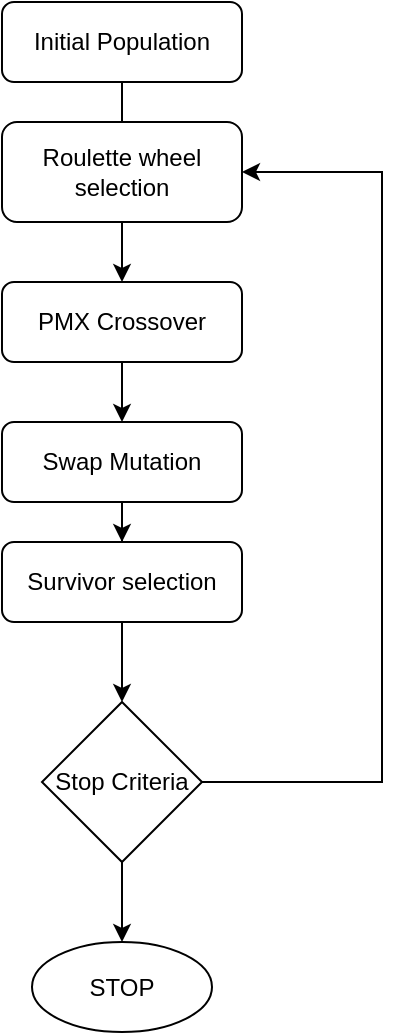 <mxfile version="20.4.0" type="device"><diagram id="C5RBs43oDa-KdzZeNtuy" name="Page-1"><mxGraphModel dx="1038" dy="528" grid="1" gridSize="10" guides="1" tooltips="1" connect="1" arrows="1" fold="1" page="1" pageScale="1" pageWidth="827" pageHeight="1169" math="0" shadow="0"><root><mxCell id="WIyWlLk6GJQsqaUBKTNV-0"/><mxCell id="WIyWlLk6GJQsqaUBKTNV-1" parent="WIyWlLk6GJQsqaUBKTNV-0"/><mxCell id="8SqKD9xuogm3IKuM03MU-0" style="edgeStyle=orthogonalEdgeStyle;rounded=0;orthogonalLoop=1;jettySize=auto;html=1;" edge="1" parent="WIyWlLk6GJQsqaUBKTNV-1" source="WIyWlLk6GJQsqaUBKTNV-3"><mxGeometry relative="1" as="geometry"><mxPoint x="400" y="170" as="targetPoint"/></mxGeometry></mxCell><mxCell id="WIyWlLk6GJQsqaUBKTNV-3" value="Initial Population" style="rounded=1;whiteSpace=wrap;html=1;fontSize=12;glass=0;strokeWidth=1;shadow=0;" parent="WIyWlLk6GJQsqaUBKTNV-1" vertex="1"><mxGeometry x="340" y="90" width="120" height="40" as="geometry"/></mxCell><mxCell id="8SqKD9xuogm3IKuM03MU-3" value="" style="edgeStyle=orthogonalEdgeStyle;rounded=0;orthogonalLoop=1;jettySize=auto;html=1;" edge="1" parent="WIyWlLk6GJQsqaUBKTNV-1" source="8SqKD9xuogm3IKuM03MU-1" target="8SqKD9xuogm3IKuM03MU-2"><mxGeometry relative="1" as="geometry"/></mxCell><mxCell id="8SqKD9xuogm3IKuM03MU-1" value="Roulette wheel selection" style="rounded=1;whiteSpace=wrap;html=1;" vertex="1" parent="WIyWlLk6GJQsqaUBKTNV-1"><mxGeometry x="340" y="150" width="120" height="50" as="geometry"/></mxCell><mxCell id="8SqKD9xuogm3IKuM03MU-5" value="" style="edgeStyle=orthogonalEdgeStyle;rounded=0;orthogonalLoop=1;jettySize=auto;html=1;" edge="1" parent="WIyWlLk6GJQsqaUBKTNV-1" source="8SqKD9xuogm3IKuM03MU-2" target="8SqKD9xuogm3IKuM03MU-4"><mxGeometry relative="1" as="geometry"/></mxCell><mxCell id="8SqKD9xuogm3IKuM03MU-2" value="PMX Crossover" style="whiteSpace=wrap;html=1;rounded=1;" vertex="1" parent="WIyWlLk6GJQsqaUBKTNV-1"><mxGeometry x="340" y="230" width="120" height="40" as="geometry"/></mxCell><mxCell id="8SqKD9xuogm3IKuM03MU-8" value="" style="edgeStyle=orthogonalEdgeStyle;rounded=0;orthogonalLoop=1;jettySize=auto;html=1;" edge="1" parent="WIyWlLk6GJQsqaUBKTNV-1" source="8SqKD9xuogm3IKuM03MU-4" target="8SqKD9xuogm3IKuM03MU-7"><mxGeometry relative="1" as="geometry"/></mxCell><mxCell id="8SqKD9xuogm3IKuM03MU-4" value="Swap Mutation" style="whiteSpace=wrap;html=1;rounded=1;" vertex="1" parent="WIyWlLk6GJQsqaUBKTNV-1"><mxGeometry x="340" y="300" width="120" height="40" as="geometry"/></mxCell><mxCell id="8SqKD9xuogm3IKuM03MU-12" style="edgeStyle=orthogonalEdgeStyle;rounded=0;orthogonalLoop=1;jettySize=auto;html=1;" edge="1" parent="WIyWlLk6GJQsqaUBKTNV-1" source="8SqKD9xuogm3IKuM03MU-7" target="8SqKD9xuogm3IKuM03MU-11"><mxGeometry relative="1" as="geometry"/></mxCell><mxCell id="8SqKD9xuogm3IKuM03MU-7" value="Survivor selection" style="whiteSpace=wrap;html=1;rounded=1;" vertex="1" parent="WIyWlLk6GJQsqaUBKTNV-1"><mxGeometry x="340" y="360" width="120" height="40" as="geometry"/></mxCell><mxCell id="8SqKD9xuogm3IKuM03MU-13" style="edgeStyle=orthogonalEdgeStyle;rounded=0;orthogonalLoop=1;jettySize=auto;html=1;entryX=1;entryY=0.5;entryDx=0;entryDy=0;" edge="1" parent="WIyWlLk6GJQsqaUBKTNV-1" source="8SqKD9xuogm3IKuM03MU-11" target="8SqKD9xuogm3IKuM03MU-1"><mxGeometry relative="1" as="geometry"><Array as="points"><mxPoint x="530" y="480"/><mxPoint x="530" y="175"/></Array></mxGeometry></mxCell><mxCell id="8SqKD9xuogm3IKuM03MU-16" style="edgeStyle=orthogonalEdgeStyle;rounded=0;orthogonalLoop=1;jettySize=auto;html=1;entryX=0.5;entryY=0;entryDx=0;entryDy=0;" edge="1" parent="WIyWlLk6GJQsqaUBKTNV-1" source="8SqKD9xuogm3IKuM03MU-11" target="8SqKD9xuogm3IKuM03MU-15"><mxGeometry relative="1" as="geometry"/></mxCell><mxCell id="8SqKD9xuogm3IKuM03MU-11" value="Stop Criteria" style="rhombus;whiteSpace=wrap;html=1;" vertex="1" parent="WIyWlLk6GJQsqaUBKTNV-1"><mxGeometry x="360" y="440" width="80" height="80" as="geometry"/></mxCell><mxCell id="8SqKD9xuogm3IKuM03MU-15" value="STOP" style="ellipse;whiteSpace=wrap;html=1;" vertex="1" parent="WIyWlLk6GJQsqaUBKTNV-1"><mxGeometry x="355" y="560" width="90" height="45" as="geometry"/></mxCell></root></mxGraphModel></diagram></mxfile>